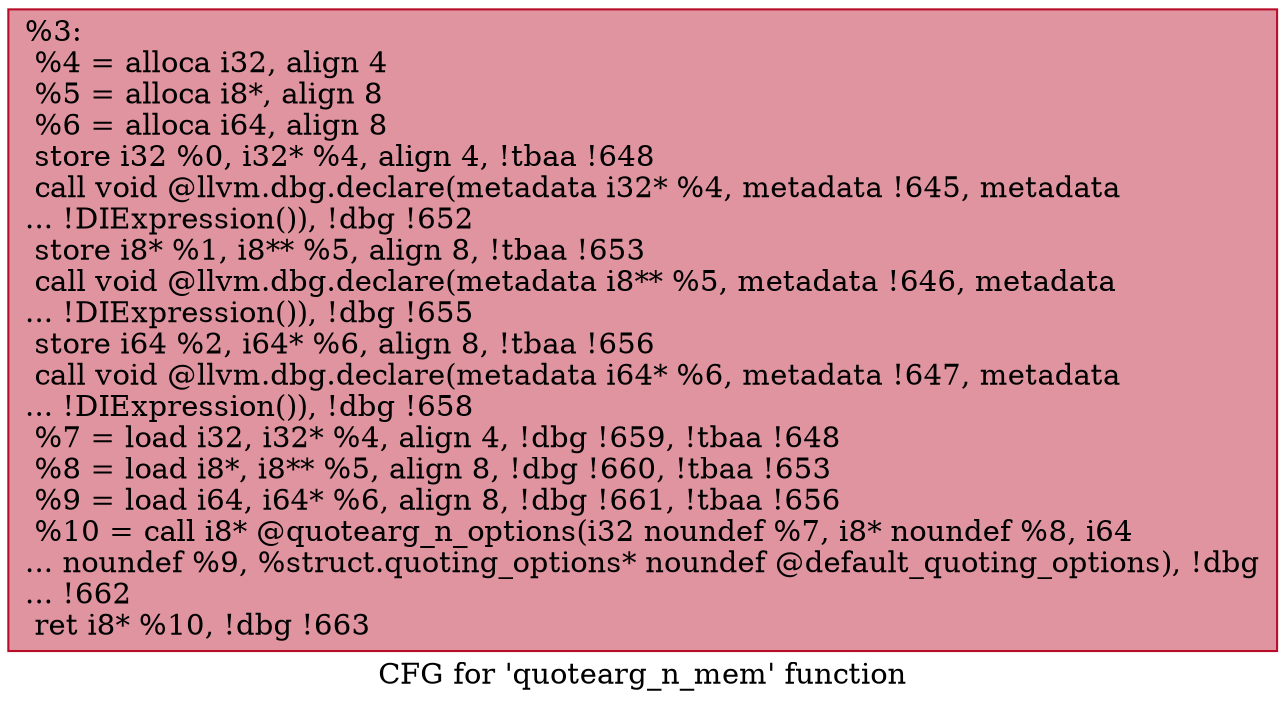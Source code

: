 digraph "CFG for 'quotearg_n_mem' function" {
	label="CFG for 'quotearg_n_mem' function";

	Node0x75aa10 [shape=record,color="#b70d28ff", style=filled, fillcolor="#b70d2870",label="{%3:\l  %4 = alloca i32, align 4\l  %5 = alloca i8*, align 8\l  %6 = alloca i64, align 8\l  store i32 %0, i32* %4, align 4, !tbaa !648\l  call void @llvm.dbg.declare(metadata i32* %4, metadata !645, metadata\l... !DIExpression()), !dbg !652\l  store i8* %1, i8** %5, align 8, !tbaa !653\l  call void @llvm.dbg.declare(metadata i8** %5, metadata !646, metadata\l... !DIExpression()), !dbg !655\l  store i64 %2, i64* %6, align 8, !tbaa !656\l  call void @llvm.dbg.declare(metadata i64* %6, metadata !647, metadata\l... !DIExpression()), !dbg !658\l  %7 = load i32, i32* %4, align 4, !dbg !659, !tbaa !648\l  %8 = load i8*, i8** %5, align 8, !dbg !660, !tbaa !653\l  %9 = load i64, i64* %6, align 8, !dbg !661, !tbaa !656\l  %10 = call i8* @quotearg_n_options(i32 noundef %7, i8* noundef %8, i64\l... noundef %9, %struct.quoting_options* noundef @default_quoting_options), !dbg\l... !662\l  ret i8* %10, !dbg !663\l}"];
}

